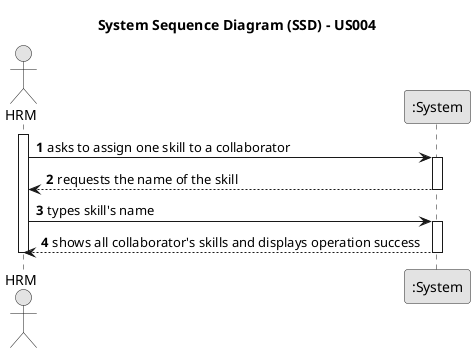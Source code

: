 @startuml
skinparam monochrome true
skinparam packageStyle rectangle
skinparam shadowing false

title System Sequence Diagram (SSD) - US004

autonumber

actor "HRM" as Employee
participant ":System" as System

activate Employee

    Employee -> System : asks to assign one skill to a collaborator
    activate System

    System --> Employee : requests the name of the skill
    deactivate System

    Employee -> System : types skill's name
    activate System

    System --> Employee : shows all collaborator's skills and displays operation success
    deactivate System

deactivate Employee
@enduml